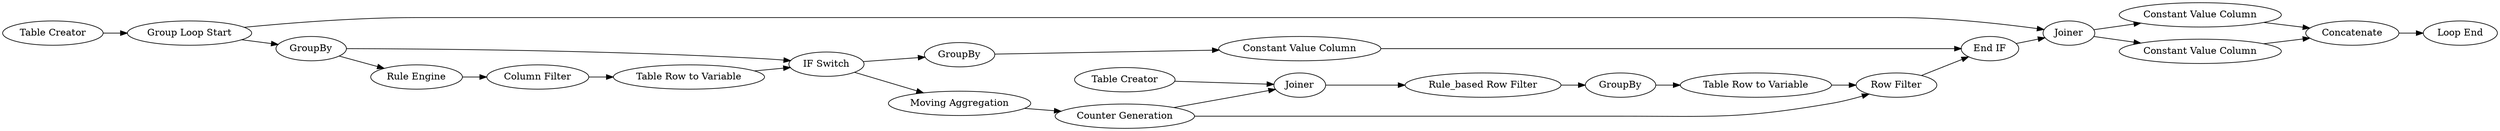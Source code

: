 digraph {
	23 -> 12
	13 -> 15
	20 -> 21
	3 -> 2
	8 -> 9
	12 -> 14
	7 -> 11
	21 -> 22
	2 -> 17
	11 -> 23
	6 -> 8
	22 -> 23
	12 -> 13
	18 -> 19
	14 -> 15
	17 -> 18
	20 -> 4
	10 -> 11
	2 -> 20
	15 -> 16
	4 -> 7
	19 -> 20
	5 -> 6
	3 -> 12
	7 -> 6
	9 -> 10
	1 -> 3
	7 [label="Counter Generation"]
	9 [label=GroupBy]
	18 [label="Column Filter"]
	21 [label=GroupBy]
	8 [label="Rule_based Row Filter"]
	17 [label="Rule Engine"]
	3 [label="Group Loop Start"]
	19 [label="Table Row to Variable"]
	6 [label=Joiner]
	15 [label=Concatenate]
	10 [label="Table Row to Variable"]
	12 [label=Joiner]
	16 [label="Loop End"]
	1 [label="Table Creator"]
	22 [label="Constant Value Column"]
	11 [label="Row Filter"]
	4 [label="Moving Aggregation"]
	23 [label="End IF"]
	14 [label="Constant Value Column"]
	5 [label="Table Creator"]
	20 [label="IF Switch"]
	13 [label="Constant Value Column"]
	2 [label=GroupBy]
	rankdir=LR
}
